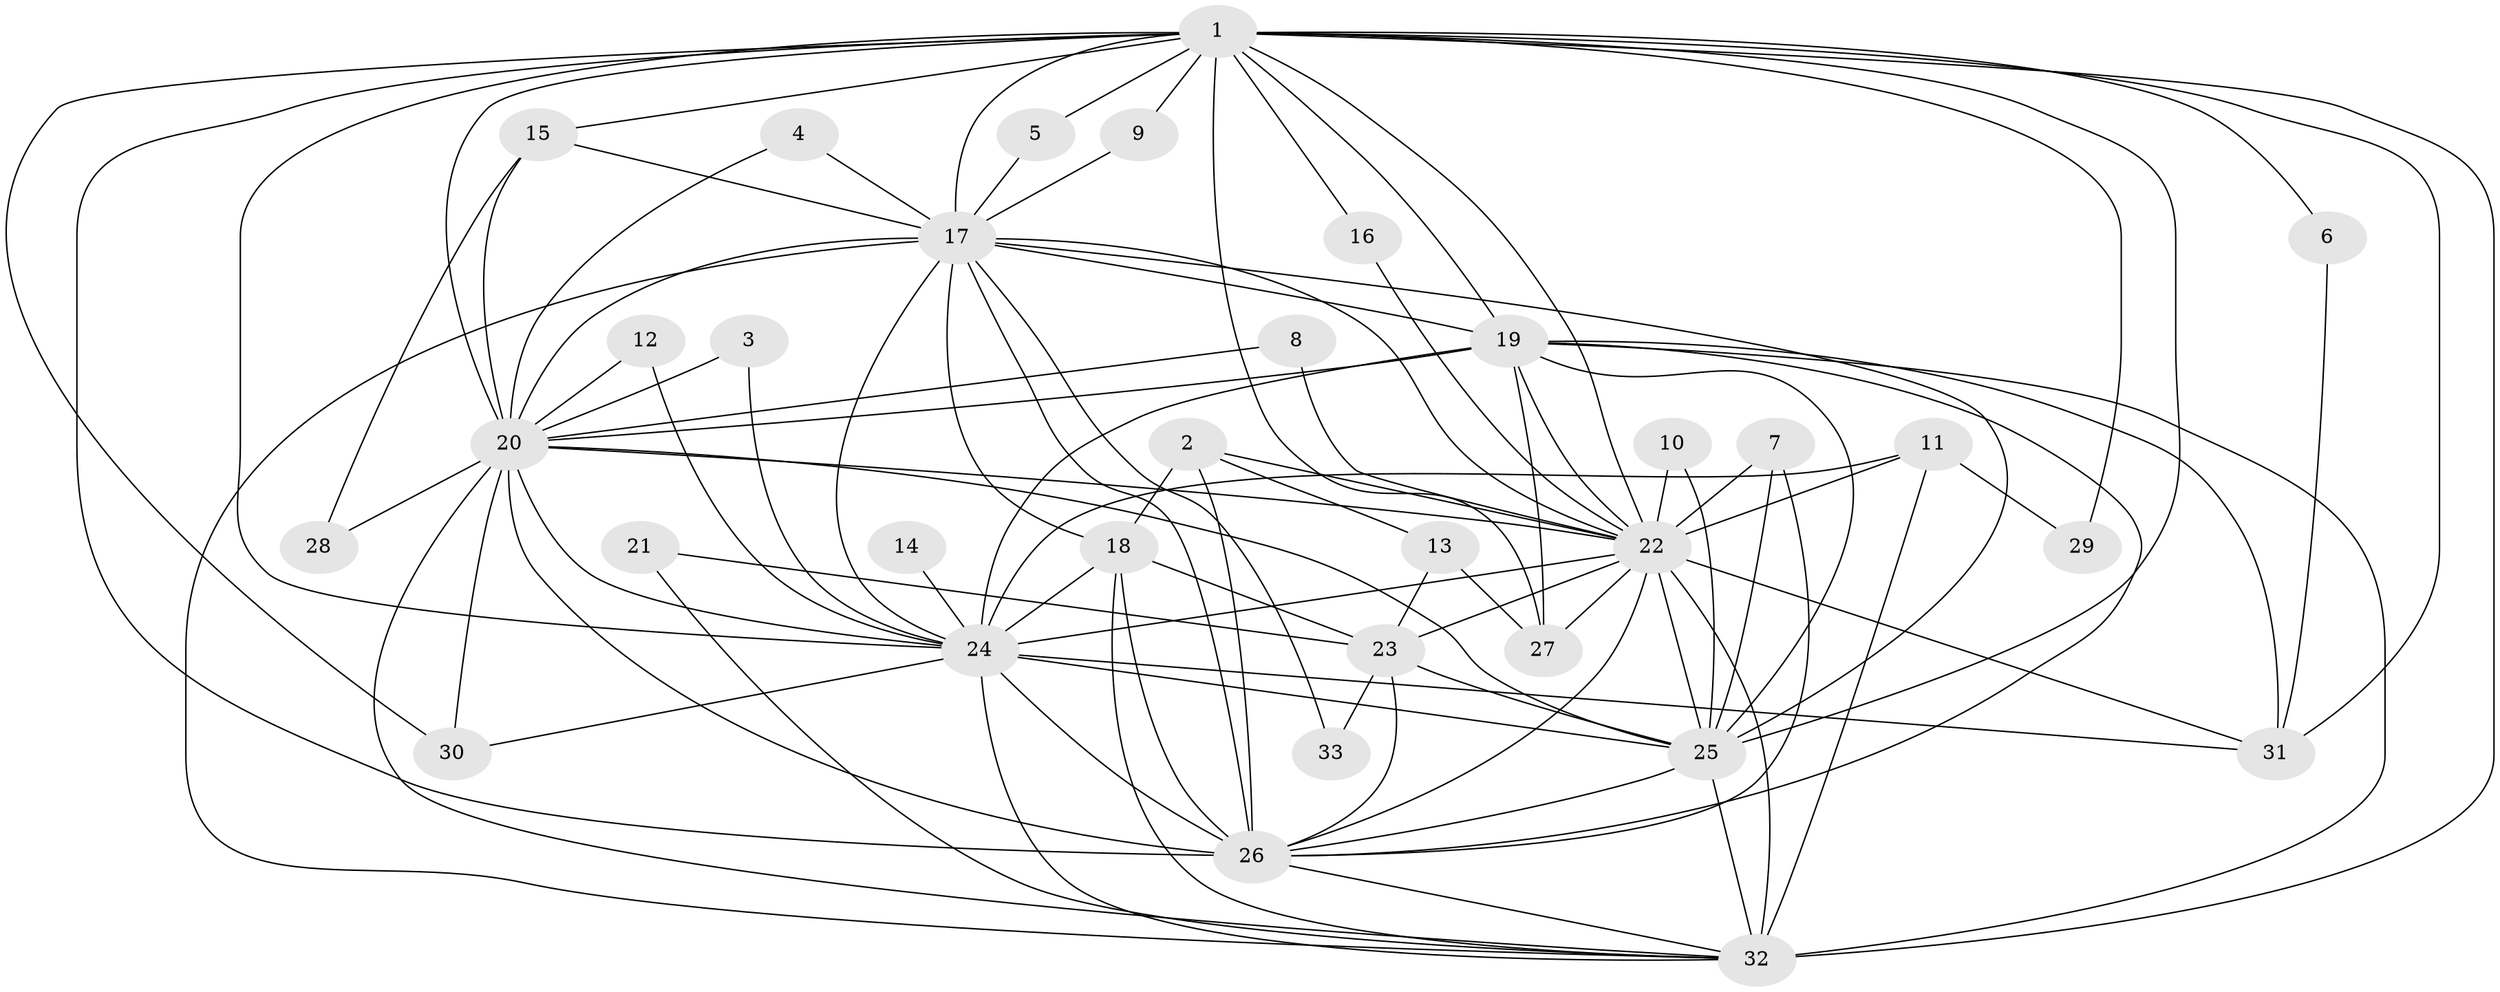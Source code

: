 // original degree distribution, {12: 0.015151515151515152, 20: 0.030303030303030304, 19: 0.015151515151515152, 17: 0.015151515151515152, 23: 0.015151515151515152, 13: 0.015151515151515152, 18: 0.015151515151515152, 14: 0.015151515151515152, 15: 0.015151515151515152, 4: 0.07575757575757576, 3: 0.15151515151515152, 2: 0.5757575757575758, 5: 0.015151515151515152, 6: 0.030303030303030304}
// Generated by graph-tools (version 1.1) at 2025/25/03/09/25 03:25:45]
// undirected, 33 vertices, 96 edges
graph export_dot {
graph [start="1"]
  node [color=gray90,style=filled];
  1;
  2;
  3;
  4;
  5;
  6;
  7;
  8;
  9;
  10;
  11;
  12;
  13;
  14;
  15;
  16;
  17;
  18;
  19;
  20;
  21;
  22;
  23;
  24;
  25;
  26;
  27;
  28;
  29;
  30;
  31;
  32;
  33;
  1 -- 5 [weight=1.0];
  1 -- 6 [weight=1.0];
  1 -- 9 [weight=1.0];
  1 -- 15 [weight=1.0];
  1 -- 16 [weight=1.0];
  1 -- 17 [weight=3.0];
  1 -- 19 [weight=3.0];
  1 -- 20 [weight=3.0];
  1 -- 22 [weight=2.0];
  1 -- 24 [weight=3.0];
  1 -- 25 [weight=2.0];
  1 -- 26 [weight=2.0];
  1 -- 27 [weight=1.0];
  1 -- 29 [weight=1.0];
  1 -- 30 [weight=1.0];
  1 -- 31 [weight=1.0];
  1 -- 32 [weight=4.0];
  2 -- 13 [weight=1.0];
  2 -- 18 [weight=1.0];
  2 -- 22 [weight=1.0];
  2 -- 26 [weight=1.0];
  3 -- 20 [weight=1.0];
  3 -- 24 [weight=1.0];
  4 -- 17 [weight=1.0];
  4 -- 20 [weight=1.0];
  5 -- 17 [weight=1.0];
  6 -- 31 [weight=1.0];
  7 -- 22 [weight=1.0];
  7 -- 25 [weight=1.0];
  7 -- 26 [weight=1.0];
  8 -- 20 [weight=1.0];
  8 -- 22 [weight=1.0];
  9 -- 17 [weight=1.0];
  10 -- 22 [weight=1.0];
  10 -- 25 [weight=1.0];
  11 -- 22 [weight=1.0];
  11 -- 24 [weight=1.0];
  11 -- 29 [weight=1.0];
  11 -- 32 [weight=1.0];
  12 -- 20 [weight=1.0];
  12 -- 24 [weight=1.0];
  13 -- 23 [weight=1.0];
  13 -- 27 [weight=1.0];
  14 -- 24 [weight=1.0];
  15 -- 17 [weight=1.0];
  15 -- 20 [weight=1.0];
  15 -- 28 [weight=1.0];
  16 -- 22 [weight=1.0];
  17 -- 18 [weight=2.0];
  17 -- 19 [weight=1.0];
  17 -- 20 [weight=1.0];
  17 -- 22 [weight=1.0];
  17 -- 24 [weight=1.0];
  17 -- 25 [weight=2.0];
  17 -- 26 [weight=1.0];
  17 -- 32 [weight=2.0];
  17 -- 33 [weight=1.0];
  18 -- 23 [weight=1.0];
  18 -- 24 [weight=1.0];
  18 -- 26 [weight=1.0];
  18 -- 32 [weight=1.0];
  19 -- 20 [weight=1.0];
  19 -- 22 [weight=1.0];
  19 -- 24 [weight=2.0];
  19 -- 25 [weight=1.0];
  19 -- 26 [weight=1.0];
  19 -- 27 [weight=1.0];
  19 -- 31 [weight=1.0];
  19 -- 32 [weight=1.0];
  20 -- 22 [weight=2.0];
  20 -- 24 [weight=1.0];
  20 -- 25 [weight=1.0];
  20 -- 26 [weight=2.0];
  20 -- 28 [weight=1.0];
  20 -- 30 [weight=2.0];
  20 -- 32 [weight=1.0];
  21 -- 23 [weight=1.0];
  21 -- 32 [weight=1.0];
  22 -- 23 [weight=1.0];
  22 -- 24 [weight=2.0];
  22 -- 25 [weight=2.0];
  22 -- 26 [weight=2.0];
  22 -- 27 [weight=1.0];
  22 -- 31 [weight=1.0];
  22 -- 32 [weight=2.0];
  23 -- 25 [weight=2.0];
  23 -- 26 [weight=1.0];
  23 -- 33 [weight=1.0];
  24 -- 25 [weight=1.0];
  24 -- 26 [weight=1.0];
  24 -- 30 [weight=1.0];
  24 -- 31 [weight=1.0];
  24 -- 32 [weight=1.0];
  25 -- 26 [weight=1.0];
  25 -- 32 [weight=1.0];
  26 -- 32 [weight=1.0];
}
